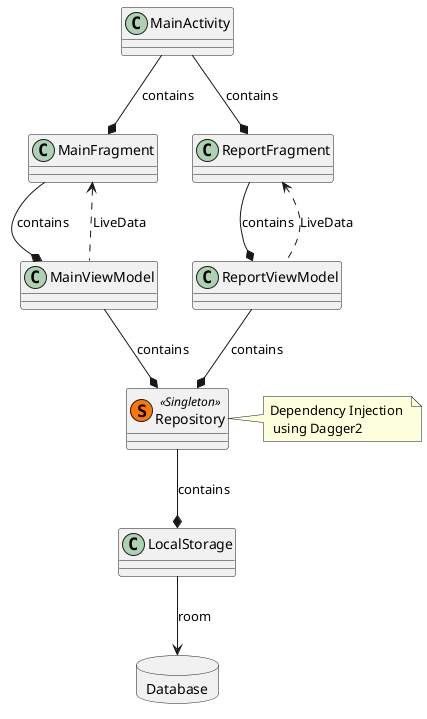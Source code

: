 @startuml

class Repository << (S,#FF7700) Singleton >>
class Repository
    note right: Dependency Injection \n using Dagger2

package Database <<Database>> {
}

MainActivity  --*  MainFragment : contains
MainActivity  --*  ReportFragment : contains
ReportFragment --* ReportViewModel :  contains
ReportFragment <.. ReportViewModel :  LiveData
MainFragment --* MainViewModel : contains
MainFragment <.. MainViewModel : LiveData
ReportViewModel --* Repository : contains
MainViewModel --* Repository : contains
Repository --* LocalStorage : contains
LocalStorage --> Database: room

@enduml